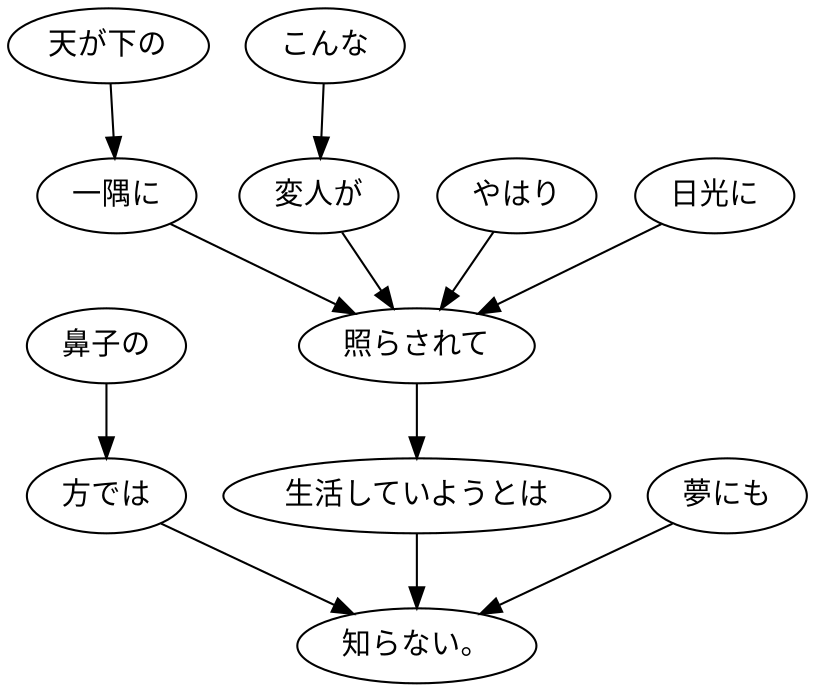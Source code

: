 digraph graph1603 {
	node0 [label="鼻子の"];
	node1 [label="方では"];
	node2 [label="天が下の"];
	node3 [label="一隅に"];
	node4 [label="こんな"];
	node5 [label="変人が"];
	node6 [label="やはり"];
	node7 [label="日光に"];
	node8 [label="照らされて"];
	node9 [label="生活していようとは"];
	node10 [label="夢にも"];
	node11 [label="知らない。"];
	node0 -> node1;
	node1 -> node11;
	node2 -> node3;
	node3 -> node8;
	node4 -> node5;
	node5 -> node8;
	node6 -> node8;
	node7 -> node8;
	node8 -> node9;
	node9 -> node11;
	node10 -> node11;
}
